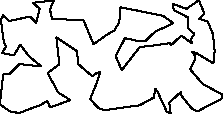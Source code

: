 unitsize(0.001cm);
// 22947.3
draw((3477,949)--(3393,782));
draw((3393,782)--(3613,523));
draw((3613,523)--(3972,329));
draw((3972,329)--(3941,258));
draw((3941,258)--(3527,41));
draw((3527,41)--(3431,78));
draw((3431,78)--(3232,324));
draw((3232,324)--(3230,380));
draw((3230,380)--(3019,189));
draw((3019,189)--(3035,152));
draw((3035,152)--(3048,1));
draw((3048,1)--(2977,39));
draw((2977,39)--(2823,376));
draw((2823,376)--(2779,435));
draw((2779,435)--(2753,283));
draw((2753,283)--(2502,146));
draw((2502,146)--(1878,59));
draw((1878,59)--(1782,93));
draw((1782,93)--(1628,253));
draw((1628,253)--(1754,559));
draw((1754,559)--(1806,733));
draw((1806,733)--(1741,712));
draw((1741,712)--(1668,658));
draw((1668,658)--(1419,872));
draw((1419,872)--(1398,1100));
draw((1398,1100)--(1034,1344));
draw((1034,1344)--(1086,868));
draw((1086,868)--(878,715));
draw((878,715)--(1067,371));
draw((1067,371)--(1280,237));
draw((1280,237)--(923,108));
draw((923,108)--(876,220));
draw((876,220)--(741,146));
draw((741,146)--(640,110));
draw((640,110)--(374,9));
draw((374,9)--(217,38));
draw((217,38)--(48,154));
draw((48,154)--(48,267));
draw((48,267)--(96,691));
draw((96,691)--(201,693));
draw((201,693)--(382,872));
draw((382,872)--(765,833));
draw((765,833)--(538,1023));
draw((538,1023)--(397,1217));
draw((397,1217)--(285,1029));
draw((285,1029)--(78,1066));
draw((78,1066)--(144,1185));
draw((144,1185)--(106,1267));
draw((106,1267)--(53,1657));
draw((53,1657)--(91,1732));
draw((91,1732)--(198,1632));
draw((198,1632)--(571,1711));
draw((571,1711)--(678,1599));
draw((678,1599)--(739,1850));
draw((739,1850)--(618,1953));
draw((618,1953)--(989,1997));
draw((989,1997)--(920,1835));
draw((920,1835)--(958,1670));
draw((958,1670)--(1513,1646));
draw((1513,1646)--(1689,1223));
draw((1689,1223)--(1937,1400));
draw((1937,1400)--(2053,1461));
draw((2053,1461)--(2143,1611));
draw((2143,1611)--(2164,1874));
draw((2164,1874)--(2445,1820));
draw((2445,1820)--(2916,1724));
draw((2916,1724)--(3098,1594));
draw((3098,1594)--(2835,1472));
draw((2835,1472)--(2790,1457));
draw((2790,1457)--(2643,1320));
draw((2643,1320)--(2609,1286));
draw((2609,1286)--(2502,1274));
draw((2502,1274)--(2243,1332));
draw((2243,1332)--(2081,1011));
draw((2081,1011)--(2186,766));
draw((2186,766)--(2503,1172));
draw((2503,1172)--(2849,1214));
draw((2849,1214)--(3029,1242));
draw((3029,1242)--(3061,1211));
draw((3061,1211)--(3239,1376));
draw((3239,1376)--(3423,1241));
draw((3423,1241)--(3404,1307));
draw((3404,1307)--(3468,1404));
draw((3468,1404)--(3364,1498));
draw((3364,1498)--(3359,1693));
draw((3359,1693)--(3105,1823));
draw((3105,1823)--(3083,1938));
draw((3083,1938)--(3104,1931));
draw((3104,1931)--(3326,1846));
draw((3326,1846)--(3548,1999));
draw((3548,1999)--(3646,1758));
draw((3646,1758)--(3551,1673));
draw((3551,1673)--(3702,1624));
draw((3702,1624)--(3796,1401));
draw((3796,1401)--(3825,1101));
draw((3825,1101)--(3803,886));
draw((3803,886)--(3502,1067));
draw((3502,1067)--(3430,1088));
draw((3430,1088)--(3479,1023));
draw((3479,1023)--(3477,949));
